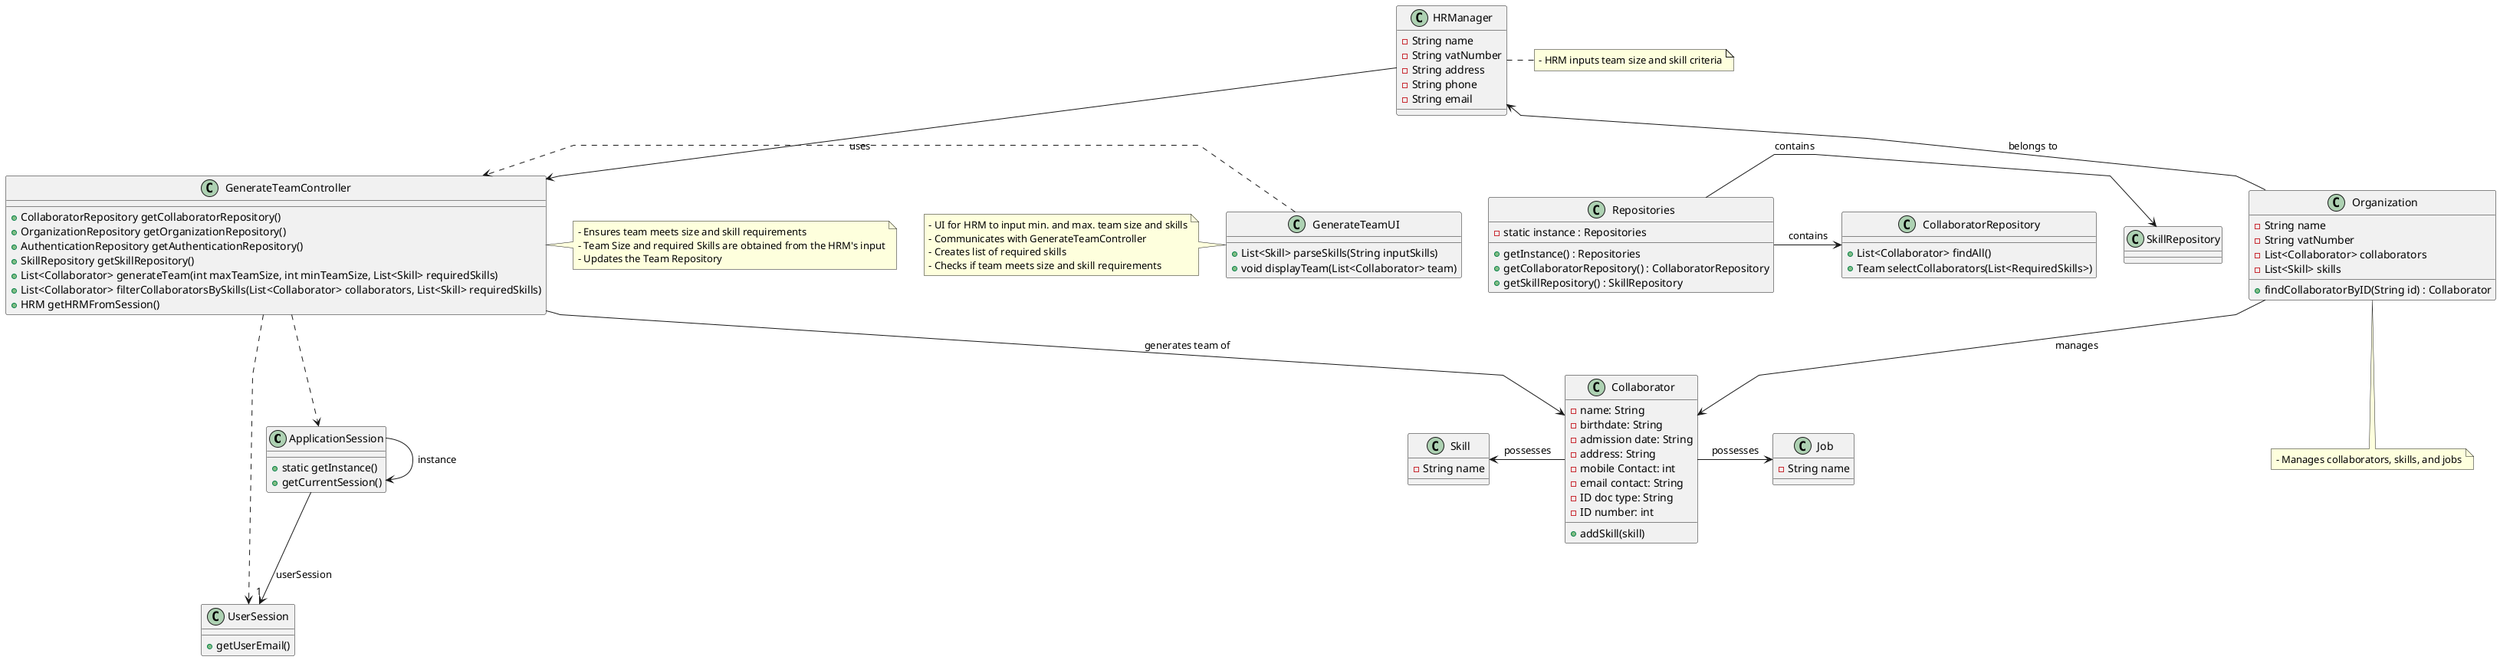 @startuml
'skinparam monochrome true
skinparam packageStyle rectangle
skinparam shadowing false
skinparam linetype polyline
'skinparam classAttributeIconSize 0

class ApplicationSession
{
    + static getInstance()
    + getCurrentSession()
}

class UserSession
{
    + getUserEmail()
}

class HRManager {
  - String name
  - String vatNumber
  - String address
  - String phone
  - String email
}

class Skill {
  - String name
}

class Job {
  - String name
}

class Collaborator {
    - name: String
    - birthdate: String
    - admission date: String
    - address: String
    - mobile Contact: int
    - email contact: String
    - ID doc type: String
    - ID number: int
    + addSkill(skill)
}

class GenerateTeamController {
  + CollaboratorRepository getCollaboratorRepository()
  + OrganizationRepository getOrganizationRepository()
  + AuthenticationRepository getAuthenticationRepository()
  + SkillRepository getSkillRepository()
  + List<Collaborator> generateTeam(int maxTeamSize, int minTeamSize, List<Skill> requiredSkills)
  + List<Collaborator> filterCollaboratorsBySkills(List<Collaborator> collaborators, List<Skill> requiredSkills)
  + HRM getHRMFromSession()
}

class Repositories {
  - static instance : Repositories
  + getInstance() : Repositories
  + getCollaboratorRepository() : CollaboratorRepository
  + getSkillRepository() : SkillRepository
}

class CollaboratorRepository {
  + List<Collaborator> findAll()
  + Team selectCollaborators(List<RequiredSkills>)
}

class Organization {
  - String name
  - String vatNumber
  - List<Collaborator> collaborators
  - List<Skill> skills
  + findCollaboratorByID(String id) : Collaborator
}

class GenerateTeamUI {
   + List<Skill> parseSkills(String inputSkills)
   + void displayTeam(List<Collaborator> team)
}



note right of HRManager
  - HRM inputs team size and skill criteria
end note

note left of GenerateTeamController
  - Ensures team meets size and skill requirements
  - Team Size and required Skills are obtained from the HRM's input
  - Updates the Team Repository
end note

note left of GenerateTeamUI
  - UI for HRM to input min. and max. team size and skills
  - Communicates with GenerateTeamController
  - Creates list of required skills
  - Checks if team meets size and skill requirements
end note

note bottom of Organization
  - Manages collaborators, skills, and jobs
end note

HRManager -down-> GenerateTeamController : uses
GenerateTeamController -down-> Collaborator : generates team of
Collaborator -left-> Skill : possesses
Collaborator -right-> Job : possesses
Organization -right-> Collaborator : manages
Organization -up-> HRManager : belongs to
Repositories -right-> CollaboratorRepository : contains
Repositories -right-> SkillRepository : contains
GenerateTeamController -right-> Repositories : accesses
ApplicationSession -> ApplicationSession : instance
ApplicationSession --> "1" UserSession : userSession
GenerateTeamController ..> ApplicationSession
GenerateTeamController ..> UserSession
GenerateTeamUI .> GenerateTeamController

@enduml